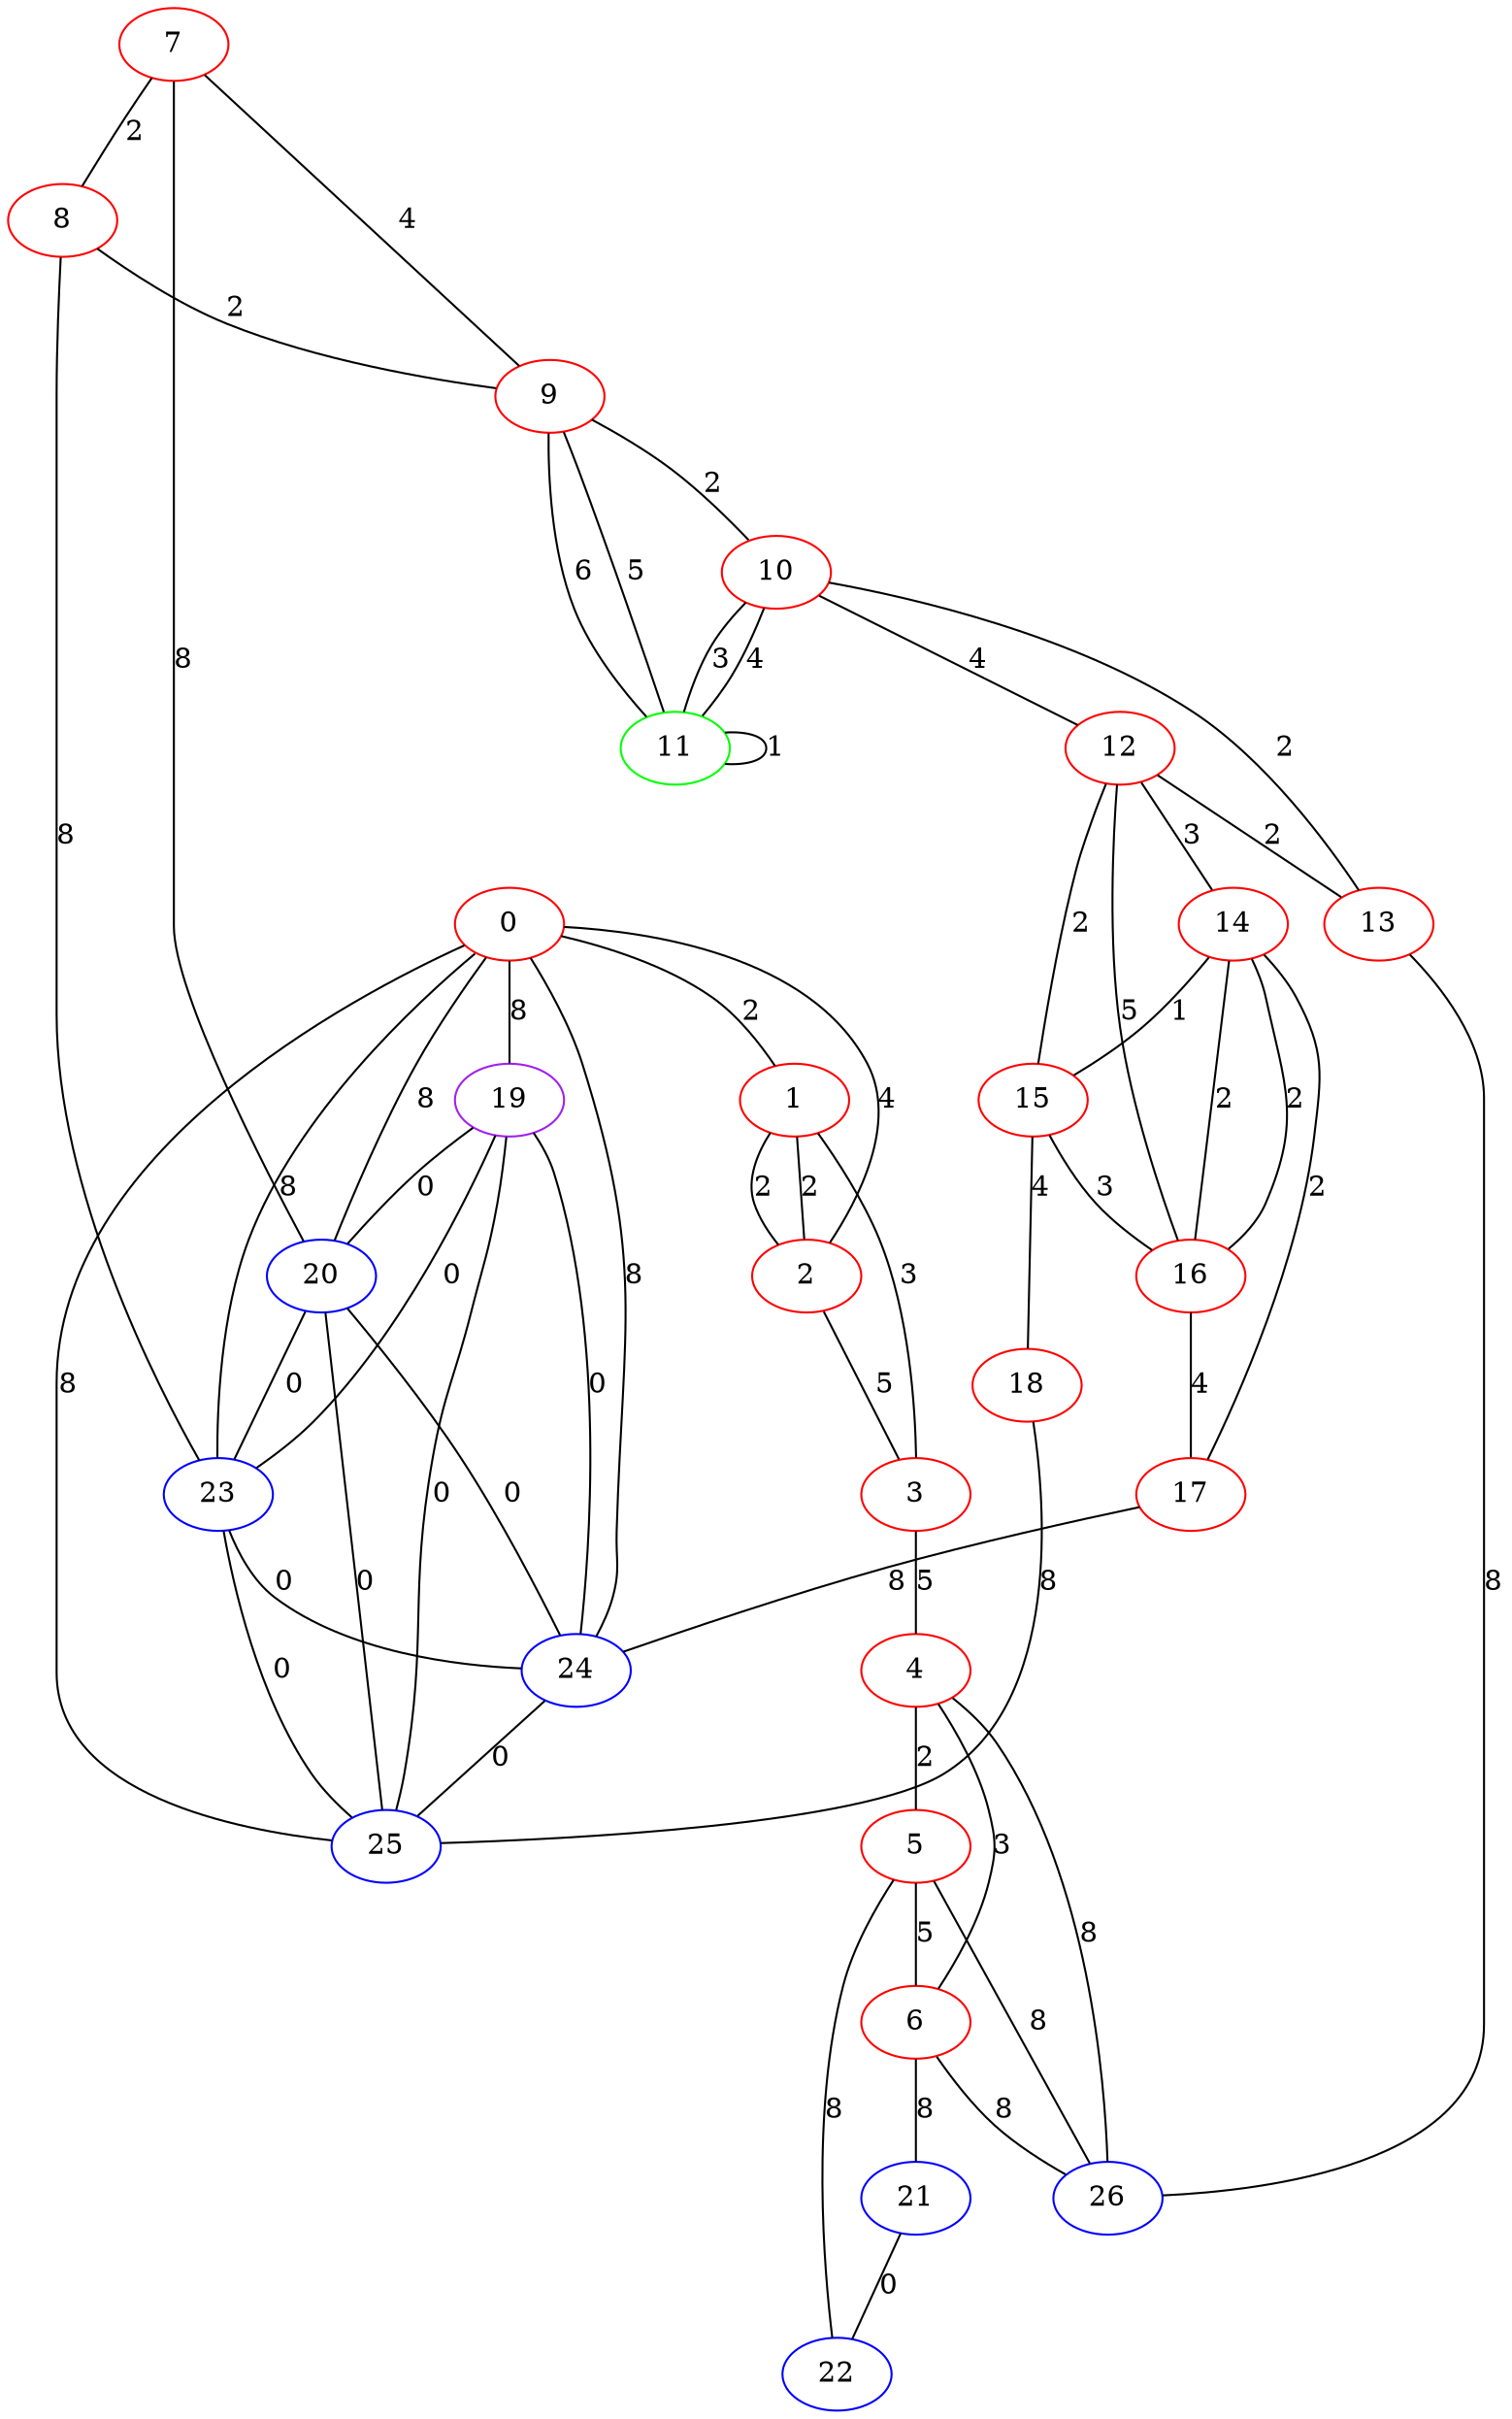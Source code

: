 graph "" {
0 [color=red, weight=1];
1 [color=red, weight=1];
2 [color=red, weight=1];
3 [color=red, weight=1];
4 [color=red, weight=1];
5 [color=red, weight=1];
6 [color=red, weight=1];
7 [color=red, weight=1];
8 [color=red, weight=1];
9 [color=red, weight=1];
10 [color=red, weight=1];
11 [color=green, weight=2];
12 [color=red, weight=1];
13 [color=red, weight=1];
14 [color=red, weight=1];
15 [color=red, weight=1];
16 [color=red, weight=1];
17 [color=red, weight=1];
18 [color=red, weight=1];
19 [color=purple, weight=4];
20 [color=blue, weight=3];
21 [color=blue, weight=3];
22 [color=blue, weight=3];
23 [color=blue, weight=3];
24 [color=blue, weight=3];
25 [color=blue, weight=3];
26 [color=blue, weight=3];
0 -- 1  [key=0, label=2];
0 -- 2  [key=0, label=4];
0 -- 19  [key=0, label=8];
0 -- 20  [key=0, label=8];
0 -- 23  [key=0, label=8];
0 -- 24  [key=0, label=8];
0 -- 25  [key=0, label=8];
1 -- 2  [key=0, label=2];
1 -- 2  [key=1, label=2];
1 -- 3  [key=0, label=3];
2 -- 3  [key=0, label=5];
3 -- 4  [key=0, label=5];
4 -- 26  [key=0, label=8];
4 -- 5  [key=0, label=2];
4 -- 6  [key=0, label=3];
5 -- 26  [key=0, label=8];
5 -- 22  [key=0, label=8];
5 -- 6  [key=0, label=5];
6 -- 26  [key=0, label=8];
6 -- 21  [key=0, label=8];
7 -- 8  [key=0, label=2];
7 -- 9  [key=0, label=4];
7 -- 20  [key=0, label=8];
8 -- 9  [key=0, label=2];
8 -- 23  [key=0, label=8];
9 -- 10  [key=0, label=2];
9 -- 11  [key=0, label=5];
9 -- 11  [key=1, label=6];
10 -- 11  [key=0, label=3];
10 -- 11  [key=1, label=4];
10 -- 12  [key=0, label=4];
10 -- 13  [key=0, label=2];
11 -- 11  [key=0, label=1];
12 -- 16  [key=0, label=5];
12 -- 13  [key=0, label=2];
12 -- 14  [key=0, label=3];
12 -- 15  [key=0, label=2];
13 -- 26  [key=0, label=8];
14 -- 16  [key=0, label=2];
14 -- 16  [key=1, label=2];
14 -- 17  [key=0, label=2];
14 -- 15  [key=0, label=1];
15 -- 16  [key=0, label=3];
15 -- 18  [key=0, label=4];
16 -- 17  [key=0, label=4];
17 -- 24  [key=0, label=8];
18 -- 25  [key=0, label=8];
19 -- 24  [key=0, label=0];
19 -- 25  [key=0, label=0];
19 -- 20  [key=0, label=0];
19 -- 23  [key=0, label=0];
20 -- 23  [key=0, label=0];
20 -- 24  [key=0, label=0];
20 -- 25  [key=0, label=0];
21 -- 22  [key=0, label=0];
23 -- 24  [key=0, label=0];
23 -- 25  [key=0, label=0];
24 -- 25  [key=0, label=0];
}
